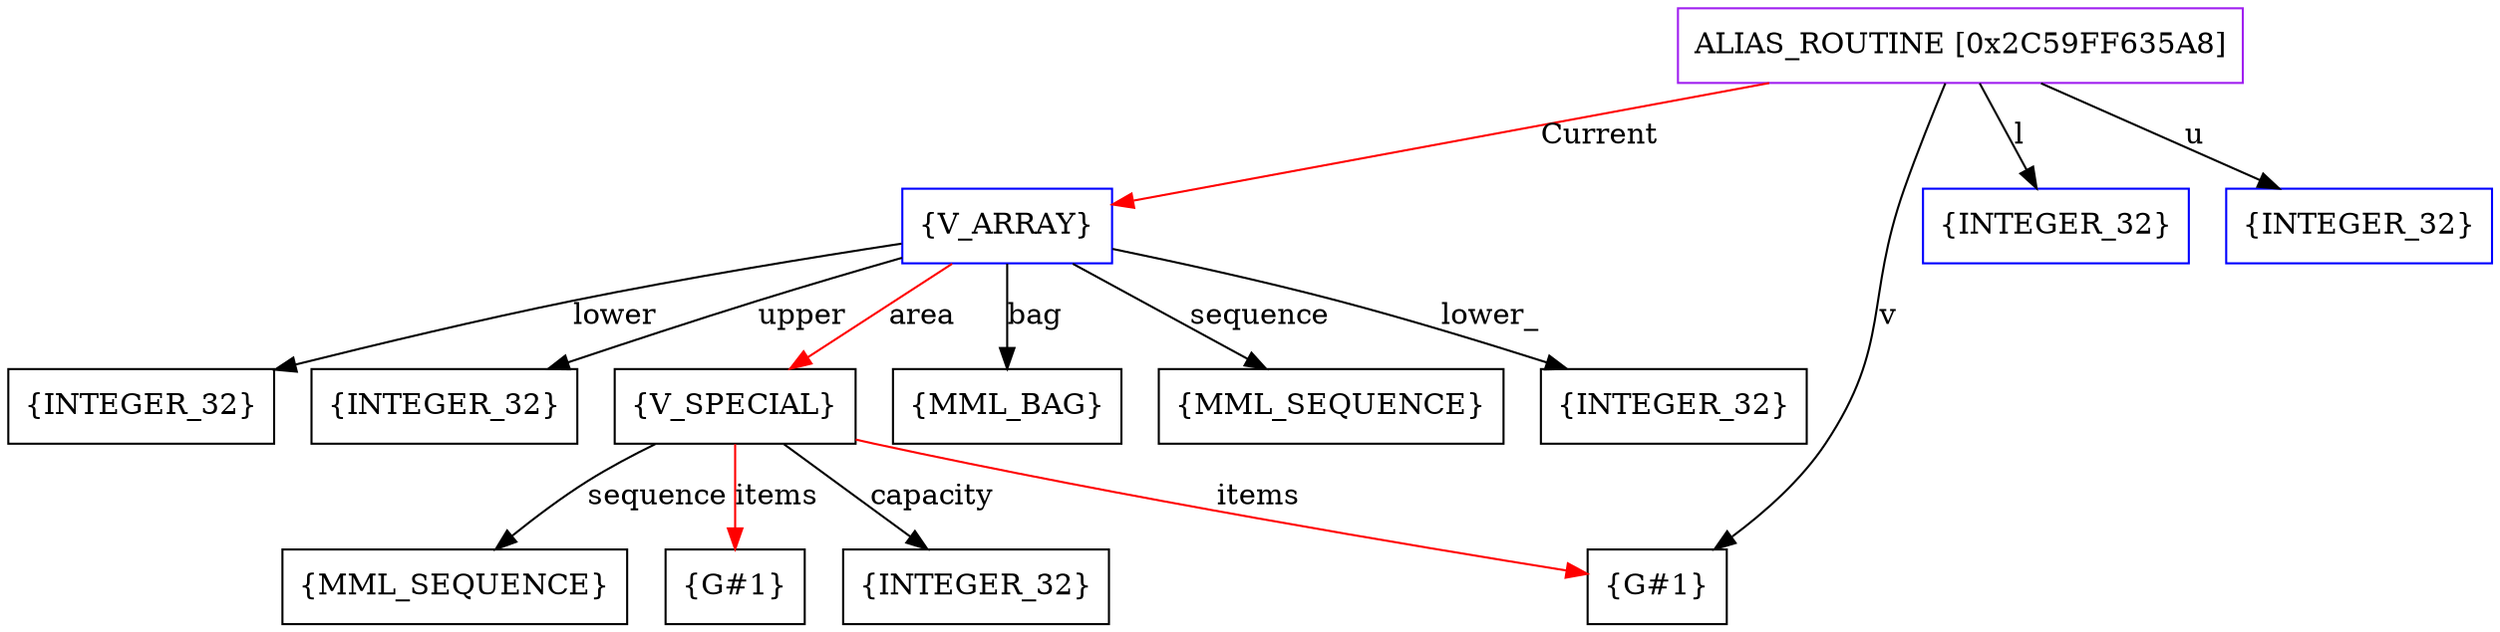 digraph g {
	node [shape=box]
	b1[color=purple label=<ALIAS_ROUTINE [0x2C59FF635A8]>]
	b2[color=blue label=<{V_ARRAY}>]
	b3[label=<{MML_BAG}>]
	b4[label=<{MML_SEQUENCE}>]
	b5[label=<{INTEGER_32}>]
	b6[label=<{INTEGER_32}>]
	b7[label=<{INTEGER_32}>]
	b8[label=<{V_SPECIAL}>]
	b9[label=<{G#1}>]
	b10[label=<{G#1}>]
	b11[label=<{INTEGER_32}>]
	b12[label=<{MML_SEQUENCE}>]
	b13[color=blue label=<{INTEGER_32}>]
	b14[color=blue label=<{INTEGER_32}>]
	b1->b2[color=red label=<Current>]
	b2->b3[label=<bag>]
	b2->b4[label=<sequence>]
	b2->b5[label=<lower_>]
	b2->b6[label=<lower>]
	b2->b7[label=<upper>]
	b2->b8[color=red label=<area>]
	b8->b9[color=red label=<items>]
	b8->b10[color=red label=<items>]
	b8->b11[label=<capacity>]
	b8->b12[label=<sequence>]
	b1->b10[label=<v>]
	b1->b13[label=<l>]
	b1->b14[label=<u>]
}
